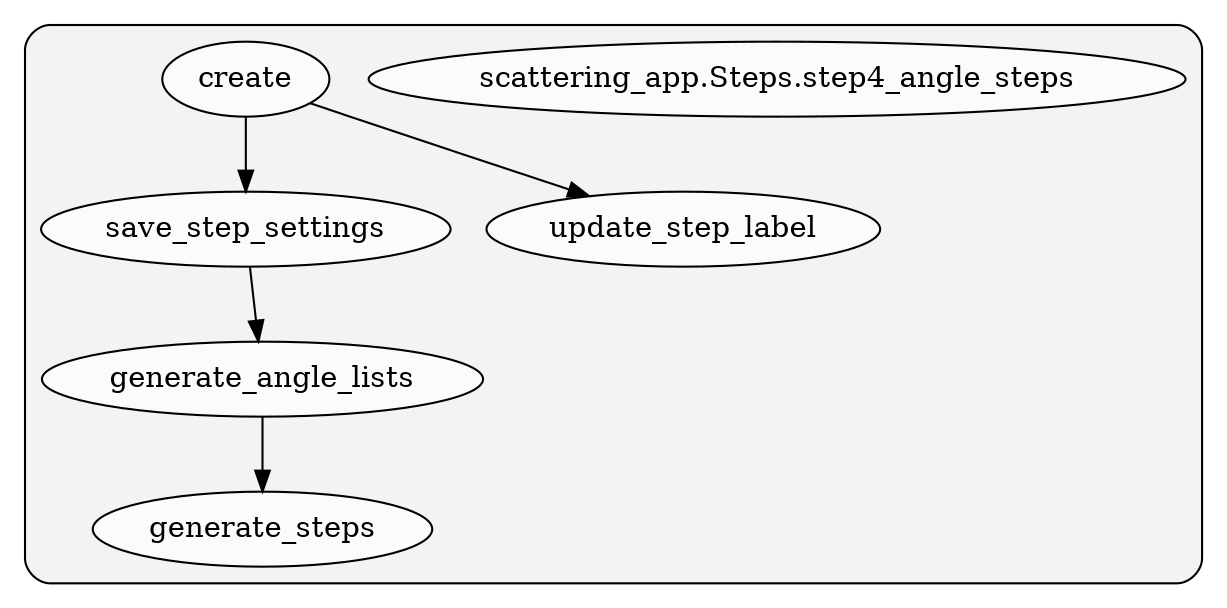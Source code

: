 digraph G {
    graph [rankdir=TB];
    subgraph cluster_G {

        graph [style="filled,rounded",fillcolor="#80808018", label=""];
        scattering_app__Steps__step4_angle_steps [label="scattering_app.Steps.step4_angle_steps", style="filled", fillcolor="#ffffffb2", fontcolor="#000000", group="0"];
        scattering_app__Steps__step4_angle_steps__create [label="create", style="filled", fillcolor="#ffffffb2", fontcolor="#000000", group="0"];
        scattering_app__Steps__step4_angle_steps__generate_angle_lists [label="generate_angle_lists", style="filled", fillcolor="#ffffffb2", fontcolor="#000000", group="0"];
        scattering_app__Steps__step4_angle_steps__save_step_settings [label="save_step_settings", style="filled", fillcolor="#ffffffb2", fontcolor="#000000", group="0"];
        scattering_app__Steps__step4_angle_steps__update_step_label [label="update_step_label", style="filled", fillcolor="#ffffffb2", fontcolor="#000000", group="0"];
        scattering_app__Steps__step4_angle_steps__generate_angle_lists__generate_steps [label="generate_steps", style="filled", fillcolor="#ffffffb2", fontcolor="#000000", group="0"];
    }
        scattering_app__Steps__step4_angle_steps__create -> scattering_app__Steps__step4_angle_steps__save_step_settings [style="solid", color="#000000"];
        scattering_app__Steps__step4_angle_steps__create -> scattering_app__Steps__step4_angle_steps__update_step_label [style="solid", color="#000000"];
        scattering_app__Steps__step4_angle_steps__save_step_settings -> scattering_app__Steps__step4_angle_steps__generate_angle_lists [style="solid", color="#000000"];
        scattering_app__Steps__step4_angle_steps__generate_angle_lists -> scattering_app__Steps__step4_angle_steps__generate_angle_lists__generate_steps [style="solid", color="#000000"];
    }
